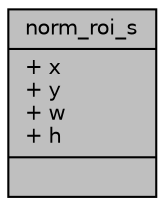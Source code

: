 digraph "norm_roi_s"
{
 // INTERACTIVE_SVG=YES
 // LATEX_PDF_SIZE
  bgcolor="transparent";
  edge [fontname="Helvetica",fontsize="10",labelfontname="Helvetica",labelfontsize="10"];
  node [fontname="Helvetica",fontsize="10",shape=record];
  Node1 [label="{norm_roi_s\n|+ x\l+ y\l+ w\l+ h\l|}",height=0.2,width=0.4,color="black", fillcolor="grey75", style="filled", fontcolor="black",tooltip=" "];
}
